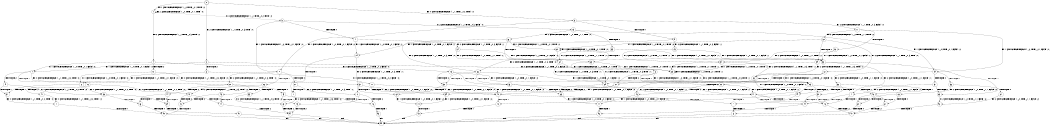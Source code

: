 digraph BCG {
size = "7, 10.5";
center = TRUE;
node [shape = circle];
0 [peripheries = 2];
0 -> 1 [label = "EX !1 !ATOMIC_EXCH_BRANCH (1, +0, TRUE, +0, 1, TRUE) !:0:"];
0 -> 2 [label = "EX !2 !ATOMIC_EXCH_BRANCH (1, +1, TRUE, +0, 3, TRUE) !:0:"];
0 -> 3 [label = "EX !0 !ATOMIC_EXCH_BRANCH (1, +1, TRUE, +0, 2, TRUE) !:0:"];
1 -> 4 [label = "EX !2 !ATOMIC_EXCH_BRANCH (1, +1, TRUE, +0, 3, TRUE) !:0:"];
1 -> 5 [label = "EX !0 !ATOMIC_EXCH_BRANCH (1, +1, TRUE, +0, 2, TRUE) !:0:"];
1 -> 1 [label = "EX !1 !ATOMIC_EXCH_BRANCH (1, +0, TRUE, +0, 1, TRUE) !:0:"];
2 -> 6 [label = "TERMINATE !2"];
2 -> 7 [label = "EX !1 !ATOMIC_EXCH_BRANCH (1, +0, TRUE, +0, 1, FALSE) !:0:"];
2 -> 8 [label = "EX !0 !ATOMIC_EXCH_BRANCH (1, +1, TRUE, +0, 2, FALSE) !:0:"];
3 -> 9 [label = "TERMINATE !0"];
3 -> 10 [label = "EX !1 !ATOMIC_EXCH_BRANCH (1, +0, TRUE, +0, 1, FALSE) !:0:"];
3 -> 11 [label = "EX !2 !ATOMIC_EXCH_BRANCH (1, +1, TRUE, +0, 3, FALSE) !:0:"];
4 -> 12 [label = "TERMINATE !2"];
4 -> 13 [label = "EX !0 !ATOMIC_EXCH_BRANCH (1, +1, TRUE, +0, 2, FALSE) !:0:"];
4 -> 7 [label = "EX !1 !ATOMIC_EXCH_BRANCH (1, +0, TRUE, +0, 1, FALSE) !:0:"];
5 -> 14 [label = "TERMINATE !0"];
5 -> 15 [label = "EX !2 !ATOMIC_EXCH_BRANCH (1, +1, TRUE, +0, 3, FALSE) !:0:"];
5 -> 10 [label = "EX !1 !ATOMIC_EXCH_BRANCH (1, +0, TRUE, +0, 1, FALSE) !:0:"];
6 -> 16 [label = "EX !1 !ATOMIC_EXCH_BRANCH (1, +0, TRUE, +0, 1, FALSE) !:0:"];
6 -> 17 [label = "EX !0 !ATOMIC_EXCH_BRANCH (1, +1, TRUE, +0, 2, FALSE) !:0:"];
7 -> 18 [label = "TERMINATE !1"];
7 -> 19 [label = "TERMINATE !2"];
7 -> 20 [label = "EX !0 !ATOMIC_EXCH_BRANCH (1, +1, TRUE, +0, 2, TRUE) !:0:"];
8 -> 21 [label = "TERMINATE !2"];
8 -> 22 [label = "TERMINATE !0"];
8 -> 23 [label = "EX !1 !ATOMIC_EXCH_BRANCH (1, +0, TRUE, +0, 1, FALSE) !:0:"];
9 -> 24 [label = "EX !1 !ATOMIC_EXCH_BRANCH (1, +0, TRUE, +0, 1, FALSE) !:1:"];
9 -> 25 [label = "EX !2 !ATOMIC_EXCH_BRANCH (1, +1, TRUE, +0, 3, FALSE) !:1:"];
10 -> 26 [label = "TERMINATE !1"];
10 -> 27 [label = "TERMINATE !0"];
10 -> 20 [label = "EX !2 !ATOMIC_EXCH_BRANCH (1, +1, TRUE, +0, 3, TRUE) !:0:"];
11 -> 28 [label = "TERMINATE !0"];
11 -> 29 [label = "EX !1 !ATOMIC_EXCH_BRANCH (1, +0, TRUE, +0, 1, FALSE) !:0:"];
11 -> 30 [label = "EX !2 !ATOMIC_EXCH_BRANCH (1, +0, TRUE, +1, 1, TRUE) !:0:"];
12 -> 31 [label = "EX !0 !ATOMIC_EXCH_BRANCH (1, +1, TRUE, +0, 2, FALSE) !:0:"];
12 -> 16 [label = "EX !1 !ATOMIC_EXCH_BRANCH (1, +0, TRUE, +0, 1, FALSE) !:0:"];
13 -> 32 [label = "TERMINATE !2"];
13 -> 33 [label = "TERMINATE !0"];
13 -> 23 [label = "EX !1 !ATOMIC_EXCH_BRANCH (1, +0, TRUE, +0, 1, FALSE) !:0:"];
14 -> 34 [label = "EX !2 !ATOMIC_EXCH_BRANCH (1, +1, TRUE, +0, 3, FALSE) !:1:"];
14 -> 24 [label = "EX !1 !ATOMIC_EXCH_BRANCH (1, +0, TRUE, +0, 1, FALSE) !:1:"];
15 -> 35 [label = "TERMINATE !0"];
15 -> 36 [label = "EX !2 !ATOMIC_EXCH_BRANCH (1, +0, TRUE, +1, 1, TRUE) !:0:"];
15 -> 29 [label = "EX !1 !ATOMIC_EXCH_BRANCH (1, +0, TRUE, +0, 1, FALSE) !:0:"];
16 -> 37 [label = "TERMINATE !1"];
16 -> 38 [label = "EX !0 !ATOMIC_EXCH_BRANCH (1, +1, TRUE, +0, 2, TRUE) !:0:"];
17 -> 39 [label = "TERMINATE !0"];
17 -> 40 [label = "EX !1 !ATOMIC_EXCH_BRANCH (1, +0, TRUE, +0, 1, FALSE) !:0:"];
18 -> 41 [label = "TERMINATE !2"];
18 -> 42 [label = "EX !0 !ATOMIC_EXCH_BRANCH (1, +1, TRUE, +0, 2, TRUE) !:0:"];
19 -> 37 [label = "TERMINATE !1"];
19 -> 38 [label = "EX !0 !ATOMIC_EXCH_BRANCH (1, +1, TRUE, +0, 2, TRUE) !:0:"];
20 -> 43 [label = "TERMINATE !1"];
20 -> 44 [label = "TERMINATE !2"];
20 -> 45 [label = "TERMINATE !0"];
21 -> 39 [label = "TERMINATE !0"];
21 -> 40 [label = "EX !1 !ATOMIC_EXCH_BRANCH (1, +0, TRUE, +0, 1, FALSE) !:0:"];
22 -> 46 [label = "TERMINATE !2"];
22 -> 47 [label = "EX !1 !ATOMIC_EXCH_BRANCH (1, +0, TRUE, +0, 1, FALSE) !:1:"];
23 -> 48 [label = "TERMINATE !1"];
23 -> 49 [label = "TERMINATE !2"];
23 -> 50 [label = "TERMINATE !0"];
24 -> 51 [label = "TERMINATE !1"];
24 -> 52 [label = "EX !2 !ATOMIC_EXCH_BRANCH (1, +1, TRUE, +0, 3, TRUE) !:1:"];
25 -> 53 [label = "EX !1 !ATOMIC_EXCH_BRANCH (1, +0, TRUE, +0, 1, FALSE) !:1:"];
25 -> 54 [label = "EX !2 !ATOMIC_EXCH_BRANCH (1, +0, TRUE, +1, 1, TRUE) !:1:"];
26 -> 55 [label = "TERMINATE !0"];
26 -> 42 [label = "EX !2 !ATOMIC_EXCH_BRANCH (1, +1, TRUE, +0, 3, TRUE) !:0:"];
27 -> 51 [label = "TERMINATE !1"];
27 -> 52 [label = "EX !2 !ATOMIC_EXCH_BRANCH (1, +1, TRUE, +0, 3, TRUE) !:1:"];
28 -> 53 [label = "EX !1 !ATOMIC_EXCH_BRANCH (1, +0, TRUE, +0, 1, FALSE) !:1:"];
28 -> 54 [label = "EX !2 !ATOMIC_EXCH_BRANCH (1, +0, TRUE, +1, 1, TRUE) !:1:"];
29 -> 56 [label = "TERMINATE !1"];
29 -> 57 [label = "TERMINATE !0"];
29 -> 58 [label = "EX !2 !ATOMIC_EXCH_BRANCH (1, +0, TRUE, +1, 1, FALSE) !:0:"];
30 -> 59 [label = "TERMINATE !0"];
30 -> 60 [label = "EX !1 !ATOMIC_EXCH_BRANCH (1, +0, TRUE, +0, 1, TRUE) !:0:"];
30 -> 61 [label = "EX !2 !ATOMIC_EXCH_BRANCH (1, +1, TRUE, +0, 3, TRUE) !:0:"];
31 -> 62 [label = "TERMINATE !0"];
31 -> 40 [label = "EX !1 !ATOMIC_EXCH_BRANCH (1, +0, TRUE, +0, 1, FALSE) !:0:"];
32 -> 62 [label = "TERMINATE !0"];
32 -> 40 [label = "EX !1 !ATOMIC_EXCH_BRANCH (1, +0, TRUE, +0, 1, FALSE) !:0:"];
33 -> 63 [label = "TERMINATE !2"];
33 -> 47 [label = "EX !1 !ATOMIC_EXCH_BRANCH (1, +0, TRUE, +0, 1, FALSE) !:1:"];
34 -> 64 [label = "EX !2 !ATOMIC_EXCH_BRANCH (1, +0, TRUE, +1, 1, TRUE) !:1:"];
34 -> 53 [label = "EX !1 !ATOMIC_EXCH_BRANCH (1, +0, TRUE, +0, 1, FALSE) !:1:"];
35 -> 64 [label = "EX !2 !ATOMIC_EXCH_BRANCH (1, +0, TRUE, +1, 1, TRUE) !:1:"];
35 -> 53 [label = "EX !1 !ATOMIC_EXCH_BRANCH (1, +0, TRUE, +0, 1, FALSE) !:1:"];
36 -> 65 [label = "TERMINATE !0"];
36 -> 66 [label = "EX !2 !ATOMIC_EXCH_BRANCH (1, +1, TRUE, +0, 3, TRUE) !:0:"];
36 -> 60 [label = "EX !1 !ATOMIC_EXCH_BRANCH (1, +0, TRUE, +0, 1, TRUE) !:0:"];
37 -> 67 [label = "EX !0 !ATOMIC_EXCH_BRANCH (1, +1, TRUE, +0, 2, TRUE) !:0:"];
38 -> 68 [label = "TERMINATE !1"];
38 -> 69 [label = "TERMINATE !0"];
39 -> 70 [label = "EX !1 !ATOMIC_EXCH_BRANCH (1, +0, TRUE, +0, 1, FALSE) !:2:"];
40 -> 71 [label = "TERMINATE !1"];
40 -> 72 [label = "TERMINATE !0"];
41 -> 67 [label = "EX !0 !ATOMIC_EXCH_BRANCH (1, +1, TRUE, +0, 2, TRUE) !:0:"];
42 -> 73 [label = "TERMINATE !2"];
42 -> 74 [label = "TERMINATE !0"];
43 -> 73 [label = "TERMINATE !2"];
43 -> 74 [label = "TERMINATE !0"];
44 -> 68 [label = "TERMINATE !1"];
44 -> 69 [label = "TERMINATE !0"];
45 -> 75 [label = "TERMINATE !1"];
45 -> 76 [label = "TERMINATE !2"];
46 -> 77 [label = "EX !1 !ATOMIC_EXCH_BRANCH (1, +0, TRUE, +0, 1, FALSE) !:1:"];
47 -> 78 [label = "TERMINATE !1"];
47 -> 79 [label = "TERMINATE !2"];
48 -> 80 [label = "TERMINATE !2"];
48 -> 81 [label = "TERMINATE !0"];
49 -> 71 [label = "TERMINATE !1"];
49 -> 72 [label = "TERMINATE !0"];
50 -> 78 [label = "TERMINATE !1"];
50 -> 79 [label = "TERMINATE !2"];
51 -> 82 [label = "EX !2 !ATOMIC_EXCH_BRANCH (1, +1, TRUE, +0, 3, TRUE) !:2:"];
52 -> 75 [label = "TERMINATE !1"];
52 -> 76 [label = "TERMINATE !2"];
53 -> 83 [label = "TERMINATE !1"];
53 -> 84 [label = "EX !2 !ATOMIC_EXCH_BRANCH (1, +0, TRUE, +1, 1, FALSE) !:1:"];
54 -> 85 [label = "EX !1 !ATOMIC_EXCH_BRANCH (1, +0, TRUE, +0, 1, TRUE) !:1:"];
54 -> 86 [label = "EX !2 !ATOMIC_EXCH_BRANCH (1, +1, TRUE, +0, 3, TRUE) !:1:"];
55 -> 82 [label = "EX !2 !ATOMIC_EXCH_BRANCH (1, +1, TRUE, +0, 3, TRUE) !:2:"];
56 -> 87 [label = "TERMINATE !0"];
56 -> 88 [label = "EX !2 !ATOMIC_EXCH_BRANCH (1, +0, TRUE, +1, 1, FALSE) !:0:"];
57 -> 83 [label = "TERMINATE !1"];
57 -> 84 [label = "EX !2 !ATOMIC_EXCH_BRANCH (1, +0, TRUE, +1, 1, FALSE) !:1:"];
58 -> 48 [label = "TERMINATE !1"];
58 -> 49 [label = "TERMINATE !2"];
58 -> 50 [label = "TERMINATE !0"];
59 -> 85 [label = "EX !1 !ATOMIC_EXCH_BRANCH (1, +0, TRUE, +0, 1, TRUE) !:1:"];
59 -> 86 [label = "EX !2 !ATOMIC_EXCH_BRANCH (1, +1, TRUE, +0, 3, TRUE) !:1:"];
60 -> 65 [label = "TERMINATE !0"];
60 -> 66 [label = "EX !2 !ATOMIC_EXCH_BRANCH (1, +1, TRUE, +0, 3, TRUE) !:0:"];
60 -> 60 [label = "EX !1 !ATOMIC_EXCH_BRANCH (1, +0, TRUE, +0, 1, TRUE) !:0:"];
61 -> 21 [label = "TERMINATE !2"];
61 -> 22 [label = "TERMINATE !0"];
61 -> 23 [label = "EX !1 !ATOMIC_EXCH_BRANCH (1, +0, TRUE, +0, 1, FALSE) !:0:"];
62 -> 70 [label = "EX !1 !ATOMIC_EXCH_BRANCH (1, +0, TRUE, +0, 1, FALSE) !:2:"];
63 -> 77 [label = "EX !1 !ATOMIC_EXCH_BRANCH (1, +0, TRUE, +0, 1, FALSE) !:1:"];
64 -> 89 [label = "EX !2 !ATOMIC_EXCH_BRANCH (1, +1, TRUE, +0, 3, TRUE) !:1:"];
64 -> 85 [label = "EX !1 !ATOMIC_EXCH_BRANCH (1, +0, TRUE, +0, 1, TRUE) !:1:"];
65 -> 89 [label = "EX !2 !ATOMIC_EXCH_BRANCH (1, +1, TRUE, +0, 3, TRUE) !:1:"];
65 -> 85 [label = "EX !1 !ATOMIC_EXCH_BRANCH (1, +0, TRUE, +0, 1, TRUE) !:1:"];
66 -> 32 [label = "TERMINATE !2"];
66 -> 33 [label = "TERMINATE !0"];
66 -> 23 [label = "EX !1 !ATOMIC_EXCH_BRANCH (1, +0, TRUE, +0, 1, FALSE) !:0:"];
67 -> 90 [label = "TERMINATE !0"];
68 -> 90 [label = "TERMINATE !0"];
69 -> 91 [label = "TERMINATE !1"];
70 -> 92 [label = "TERMINATE !1"];
71 -> 93 [label = "TERMINATE !0"];
72 -> 92 [label = "TERMINATE !1"];
73 -> 90 [label = "TERMINATE !0"];
74 -> 94 [label = "TERMINATE !2"];
75 -> 94 [label = "TERMINATE !2"];
76 -> 95 [label = "TERMINATE !1"];
77 -> 96 [label = "TERMINATE !1"];
78 -> 97 [label = "TERMINATE !2"];
79 -> 96 [label = "TERMINATE !1"];
80 -> 93 [label = "TERMINATE !0"];
81 -> 97 [label = "TERMINATE !2"];
82 -> 94 [label = "TERMINATE !2"];
83 -> 98 [label = "EX !2 !ATOMIC_EXCH_BRANCH (1, +0, TRUE, +1, 1, FALSE) !:2:"];
84 -> 78 [label = "TERMINATE !1"];
84 -> 79 [label = "TERMINATE !2"];
85 -> 89 [label = "EX !2 !ATOMIC_EXCH_BRANCH (1, +1, TRUE, +0, 3, TRUE) !:1:"];
85 -> 85 [label = "EX !1 !ATOMIC_EXCH_BRANCH (1, +0, TRUE, +0, 1, TRUE) !:1:"];
86 -> 46 [label = "TERMINATE !2"];
86 -> 47 [label = "EX !1 !ATOMIC_EXCH_BRANCH (1, +0, TRUE, +0, 1, FALSE) !:1:"];
87 -> 98 [label = "EX !2 !ATOMIC_EXCH_BRANCH (1, +0, TRUE, +1, 1, FALSE) !:2:"];
88 -> 80 [label = "TERMINATE !2"];
88 -> 81 [label = "TERMINATE !0"];
89 -> 63 [label = "TERMINATE !2"];
89 -> 47 [label = "EX !1 !ATOMIC_EXCH_BRANCH (1, +0, TRUE, +0, 1, FALSE) !:1:"];
90 -> 99 [label = "exit"];
91 -> 99 [label = "exit"];
92 -> 99 [label = "exit"];
93 -> 99 [label = "exit"];
94 -> 99 [label = "exit"];
95 -> 99 [label = "exit"];
96 -> 99 [label = "exit"];
97 -> 99 [label = "exit"];
98 -> 97 [label = "TERMINATE !2"];
}

